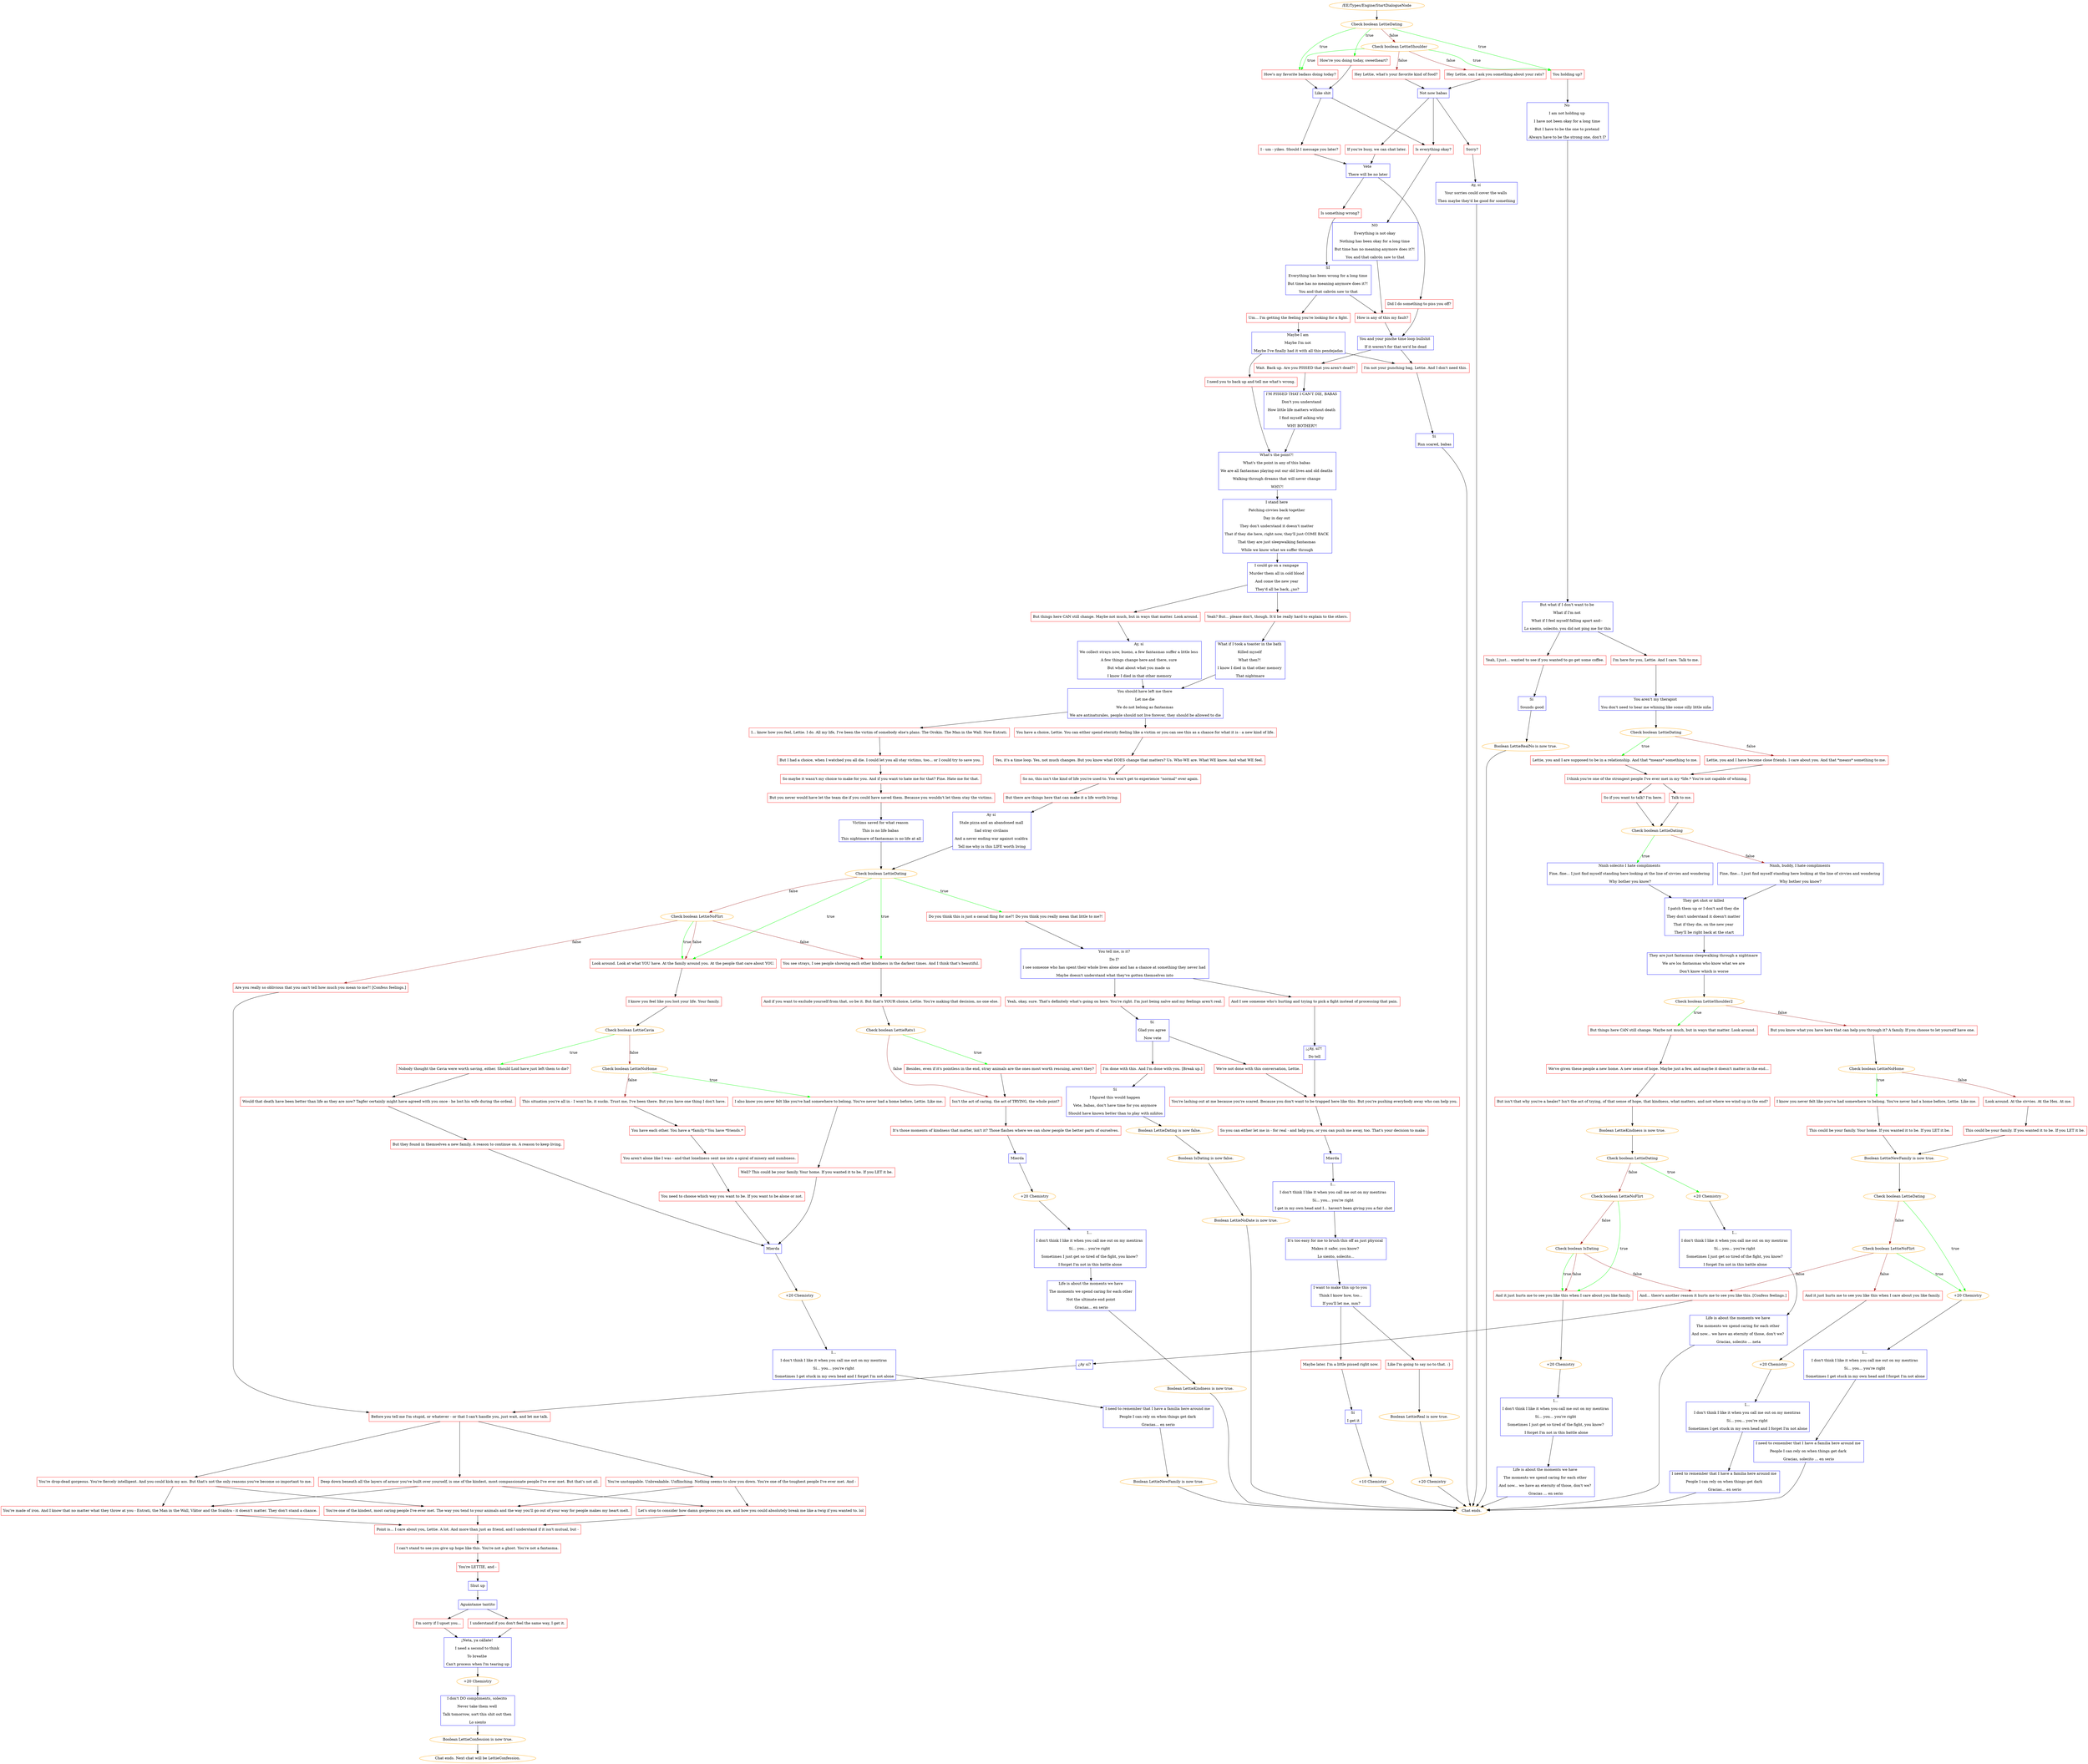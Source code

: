 digraph {
	1532 [label="/EE/Types/Engine/StartDialogueNode",color=orange];
		1532 -> 1533;
	1533 [label="Check boolean LettieDating",color=orange];
		1533 -> 1535 [label=true,color=green];
		1533 -> 1536 [label=true,color=green];
		1533 -> 1537 [label=true,color=green];
		1533 -> 1534 [label=false,color=brown];
	1535 [label="You holding up?",shape=box,color=red];
		1535 -> 1540;
	1536 [label="How're you doing today, sweetheart?",shape=box,color=red];
		1536 -> 1541;
	1537 [label="How's my favorite badass doing today?",shape=box,color=red];
		1537 -> 1541;
	1534 [label="Check boolean LettieShoulder",color=orange];
		1534 -> 1535 [label=true,color=green];
		1534 -> 1537 [label=true,color=green];
		1534 -> 1538 [label=false,color=brown];
		1534 -> 1539 [label=false,color=brown];
	1540 [label="No 
I am not holding up 
I have not been okay for a long time 
But I have to be the one to pretend 
Always have to be the strong one, don't I?",shape=box,color=blue];
		1540 -> 1543;
	1541 [label="Like shit",shape=box,color=blue];
		1541 -> 1544;
		1541 -> 1545;
	1538 [label="Hey Lettie, can I ask you something about your rats?",shape=box,color=red];
		1538 -> 1542;
	1539 [label="Hey Lettie, what's your favorite kind of food?",shape=box,color=red];
		1539 -> 1542;
	1543 [label="But what if I don't want to be 
What if I'm not 
What if I feel myself falling apart and-- 
Lo siento, solecito, you did not ping me for this",shape=box,color=blue];
		1543 -> 1552;
		1543 -> 1553;
	1544 [label="Is everything okay?",shape=box,color=red];
		1544 -> 1548;
	1545 [label="I - um - yikes. Should I message you later?",shape=box,color=red];
		1545 -> 1549;
	1542 [label="Not now babas",shape=box,color=blue];
		1542 -> 1544;
		1542 -> 1546;
		1542 -> 1547;
	1552 [label="Yeah, I just... wanted to see if you wanted to go get some coffee.",shape=box,color=red];
		1552 -> 1554;
	1553 [label="I'm here for you, Lettie. And I care. Talk to me.",shape=box,color=red];
		1553 -> 1556;
	1548 [label="NO 
Everything is not okay 
Nothing has been okay for a long time 
But time has no meaning anymore does it?! 
You and that cabrón saw to that",shape=box,color=blue];
		1548 -> 1561;
	1549 [label="Vete 
There will be no later",shape=box,color=blue];
		1549 -> 1558;
		1549 -> 1559;
	1546 [label="If you're busy, we can chat later.",shape=box,color=red];
		1546 -> 1549;
	1547 [label="Sorry?",shape=box,color=red];
		1547 -> 1550;
	1554 [label="Sí 
Sounds good",shape=box,color=blue];
		1554 -> 1555;
	1556 [label="You aren't my therapist 
You don't need to hear me whining like some silly little niña",shape=box,color=blue];
		1556 -> 1557;
	1561 [label="How is any of this my fault?",shape=box,color=red];
		1561 -> 1564;
	1558 [label="Did I do something to piss you off?",shape=box,color=red];
		1558 -> 1564;
	1559 [label="Is something wrong?",shape=box,color=red];
		1559 -> 1560;
	1550 [label="Ay, sí 
Your sorries could cover the walls 
Then maybe they'd be good for something",shape=box,color=blue];
		1550 -> "Chat ends.";
	1555 [label="Boolean LettieRealNo is now true.",color=orange];
		1555 -> "Chat ends.";
	1557 [label="Check boolean LettieDating",color=orange];
		1557 -> 1566 [label=true,color=green];
		1557 -> 1567 [label=false,color=brown];
	1564 [label="You and your pinche time loop bullshit 
If it weren't for that we'd be dead",shape=box,color=blue];
		1564 -> 1571;
		1564 -> 1572;
	1560 [label="SÍ 
Everything has been wrong for a long time 
But time has no meaning anymore does it?! 
You and that cabrón saw to that",shape=box,color=blue];
		1560 -> 1561;
		1560 -> 1562;
	"Chat ends." [color=orange];
	"Chat ends." [color=orange];
	1566 [label="Lettie, you and I are supposed to be in a relationship. And that *means* something to me.",shape=box,color=red];
		1566 -> 1568;
	1567 [label="Lettie, you and I have become close friends. I care about you. And that *means* something to me.",shape=box,color=red];
		1567 -> 1568;
	1571 [label="Wait. Back up. Are you PISSED that you aren't dead?!",shape=box,color=red];
		1571 -> 1576;
	1572 [label="I'm not your punching bag, Lettie. And I don't need this.",shape=box,color=red];
		1572 -> 1574;
	1562 [label="Um... I'm getting the feeling you're looking for a fight.",shape=box,color=red];
		1562 -> 1563;
	1568 [label="I think you're one of the strongest people I've ever met in my *life.* You're not capable of whining.",shape=box,color=red];
		1568 -> 1569;
		1568 -> 1570;
	1576 [label="I'M PISSED THAT I CAN'T DIE, BABAS 
Don't you understand 
How little life matters without death 
I find myself asking why 
WHY BOTHER?!",shape=box,color=blue];
		1576 -> 1581;
	1574 [label="Sí 
Run scared, babas",shape=box,color=blue];
		1574 -> "Chat ends.";
	1563 [label="Maybe I am 
Maybe I'm not 
Maybe I've finally had it with all this pendejadas",shape=box,color=blue];
		1563 -> 1573;
		1563 -> 1572;
	1569 [label="So if you want to talk? I'm here.",shape=box,color=red];
		1569 -> 1577;
	1570 [label="Talk to me.",shape=box,color=red];
		1570 -> 1577;
	1581 [label="What's the point?! 
What's the point in any of this babas 
We are all fantasmas playing out our old lives and old deaths 
Walking through dreams that will never change 
WHY?!",shape=box,color=blue];
		1581 -> 1582;
	"Chat ends." [color=orange];
	1573 [label="I need you to back up and tell me what's wrong.",shape=box,color=red];
		1573 -> 1581;
	1577 [label="Check boolean LettieDating",color=orange];
		1577 -> 1578 [label=true,color=green];
		1577 -> 1579 [label=false,color=brown];
	1582 [label="I stand here 
Patching civvies back together 
Day in day out 
They don't understand it doesn't matter 
That if they die here, right now, they'll just COME BACK 
That they are just sleepwalking fantasmas 
While we know what we suffer through",shape=box,color=blue];
		1582 -> 1585;
	1578 [label="Nnnh solecito I hate compliments 
Fine, fine... I just find myself standing here looking at the line of civvies and wondering 
Why bother you know?",shape=box,color=blue];
		1578 -> 1580;
	1579 [label="Nnnh, buddy, I hate compliments 
Fine, fine... I just find myself standing here looking at the line of civvies and wondering 
Why bother you know?",shape=box,color=blue];
		1579 -> 1580;
	1585 [label="I could go on a rampage 
Murder them all in cold blood 
And come the new year 
They'd all be back, ¿no?",shape=box,color=blue];
		1585 -> 1586;
		1585 -> 1587;
	1580 [label="They get shot or killed 
I patch them up or I don't and they die 
They don't understand it doesn't matter 
That if they die, on the new year 
They'll be right back at the start",shape=box,color=blue];
		1580 -> 1583;
	1586 [label="Yeah? But... please don't, though. It'd be really hard to explain to the others.",shape=box,color=red];
		1586 -> 1588;
	1587 [label="But things here CAN still change. Maybe not much, but in ways that matter. Look around.",shape=box,color=red];
		1587 -> 1589;
	1583 [label="They are just fantasmas sleepwalking through a nightmare 
We are los fantasmas who know what we are 
Don't know which is worse",shape=box,color=blue];
		1583 -> 1584;
	1588 [label="What if I took a toaster in the bath 
Killed myself 
What then?! 
I know I died in that other memory 
That nightmare",shape=box,color=blue];
		1588 -> 1590;
	1589 [label="Ay, sí 
We collect strays now, bueno, a few fantasmas suffer a little less 
A few things change here and there, sure 
But what about what you made us 
I know I died in that other memory",shape=box,color=blue];
		1589 -> 1590;
	1584 [label="Check boolean LettieShoulder2",color=orange];
		1584 -> 1593 [label=true,color=green];
		1584 -> 1591 [label=false,color=brown];
	1590 [label="You should have left me there 
Let me die 
We do not belong as fantasmas 
We are antinaturales, people should not live forever, they should be allowed to die",shape=box,color=blue];
		1590 -> 1604;
		1590 -> 1605;
	1593 [label="But things here CAN still change. Maybe not much, but in ways that matter. Look around.",shape=box,color=red];
		1593 -> 1594;
	1591 [label="But you know what you have here that can help you through it? A family. If you choose to let yourself have one.",shape=box,color=red];
		1591 -> 1592;
	1604 [label="I... know how you feel, Lettie. I do. All my life, I've been the victim of somebody else's plans. The Orokin. The Man in the Wall. Now Entrati.",shape=box,color=red];
		1604 -> 1606;
	1605 [label="You have a choice, Lettie. You can either spend eternity feeling like a victim or you can see this as a chance for what it is - a new kind of life.",shape=box,color=red];
		1605 -> 1607;
	1594 [label="We've given these people a new home. A new sense of hope. Maybe just a few, and maybe it doesn't matter in the end...",shape=box,color=red];
		1594 -> 1596;
	1592 [label="Check boolean LettieNoHome",color=orange];
		1592 -> 1597 [label=true,color=green];
		1592 -> 1598 [label=false,color=brown];
	1606 [label="But I had a choice, when I watched you all die. I could let you all stay victims, too... or I could try to save you.",shape=box,color=red];
		1606 -> 1614;
	1607 [label="Yes, it's a time loop. Yes, not much changes. But you know what DOES change that matters? Us. Who WE are. What WE know. And what WE feel.",shape=box,color=red];
		1607 -> 1615;
	1596 [label="But isn't that why you're a healer? Isn't the act of trying, of that sense of hope, that kindness, what matters, and not where we wind up in the end?",shape=box,color=red];
		1596 -> 1601;
	1597 [label="I know you never felt like you've had somewhere to belong. You've never had a home before, Lettie. Like me.",shape=box,color=red];
		1597 -> 1599;
	1598 [label="Look around. At the civvies. At the Hex. At me.",shape=box,color=red];
		1598 -> 1600;
	1614 [label="So maybe it wasn't my choice to make for you. And if you want to hate me for that? Fine. Hate me for that.",shape=box,color=red];
		1614 -> 1623;
	1615 [label="So no, this isn't the kind of life you're used to. You won't get to experience \"normal\" ever again.",shape=box,color=red];
		1615 -> 1624;
	1601 [label="Boolean LettieKindness is now true.",color=orange];
		1601 -> 1602;
	1599 [label="This could be your family. Your home. If you wanted it to be. If you LET it be.",shape=box,color=red];
		1599 -> 1603;
	1600 [label="This could be your family. If you wanted it to be. If you LET it be.",shape=box,color=red];
		1600 -> 1603;
	1623 [label="But you never would have let the team die if you could have saved them. Because you wouldn't let them stay the victims.",shape=box,color=red];
		1623 -> 1636;
	1624 [label="But there are things here that can make it a life worth living.",shape=box,color=red];
		1624 -> 1637;
	1602 [label="Check boolean LettieDating",color=orange];
		1602 -> 1610 [label=true,color=green];
		1602 -> 1612 [label=false,color=brown];
	1603 [label="Boolean LettieNewFamily is now true.",color=orange];
		1603 -> 1608;
	1636 [label="Victims saved for what reason 
This is no life babas 
This nightmare of fantasmas is no life at all",shape=box,color=blue];
		1636 -> 1639;
	1637 [label="Ay sí 
Stale pizza and an abandoned mall 
Sad stray civilians 
And a never ending war against scaldra 
Tell me why is this LIFE worth living",shape=box,color=blue];
		1637 -> 1639;
	1610 [label="+20 Chemistry",color=orange];
		1610 -> 1595;
	1612 [label="Check boolean LettieNoFlirt",color=orange];
		1612 -> 1617 [label=true,color=green];
		1612 -> 1616 [label=false,color=brown];
	1608 [label="Check boolean LettieDating",color=orange];
		1608 -> 1627 [label=true,color=green];
		1608 -> 1613 [label=false,color=brown];
	1639 [label="Check boolean LettieDating",color=orange];
		1639 -> 1640 [label=true,color=green];
		1639 -> 1641 [label=true,color=green];
		1639 -> 1643 [label=true,color=green];
		1639 -> 1642 [label=false,color=brown];
	1595 [label="I... 
I don't think I like it when you call me out on my mentiras 
Sí... you... you're right 
Sometimes I just get so tired of the fight, you know? 
I forget I'm not in this battle alone",shape=box,color=blue];
		1595 -> 1609;
	1617 [label="And it just hurts me to see you like this when I care about you like family.",shape=box,color=red];
		1617 -> 1632;
	1616 [label="Check boolean IsDating",color=orange];
		1616 -> 1617 [label=true,color=green];
		1616 -> 1617 [label=false,color=brown];
		1616 -> 1625 [label=false,color=brown];
	1627 [label="+20 Chemistry",color=orange];
		1627 -> 1626;
	1613 [label="Check boolean LettieNoFlirt",color=orange];
		1613 -> 1627 [label=true,color=green];
		1613 -> 1619 [label=false,color=brown];
		1613 -> 1625 [label=false,color=brown];
	1640 [label="Do you think this is just a casual fling for me?! Do you think you really mean that little to me?!",shape=box,color=red];
		1640 -> 1646;
	1641 [label="Look around. Look at what YOU have. At the family around you. At the people that care about YOU.",shape=box,color=red];
		1641 -> 1648;
	1643 [label="You see strays, I see people showing each other kindness in the darkest times. And I think that's beautiful.",shape=box,color=red];
		1643 -> 1652;
	1642 [label="Check boolean LettieNoFlirt",color=orange];
		1642 -> 1641 [label=true,color=green];
		1642 -> 1641 [label=false,color=brown];
		1642 -> 1643 [label=false,color=brown];
		1642 -> 1644 [label=false,color=brown];
	1609 [label="Life is about the moments we have 
The moments we spend caring for each other 
And now... we have an eternity of those, don't we? 
Gracias, solecito ... neta",shape=box,color=blue];
		1609 -> "Chat ends.";
	1632 [label="+20 Chemistry",color=orange];
		1632 -> 1618;
	1625 [label="And... there's another reason it hurts me to see you like this. [Confess feelings.]",shape=box,color=red];
		1625 -> 1638;
	1626 [label="I... 
I don't think I like it when you call me out on my mentiras 
Sí... you... you're right 
Sometimes I get stuck in my own head and I forget I'm not alone",shape=box,color=blue];
		1626 -> 1628;
	1619 [label="And it just hurts me to see you like this when I care about you like family.",shape=box,color=red];
		1619 -> 1635;
	1646 [label="You tell me, is it? 
Do I? 
I see someone who has spent their whole lives alone and has a chance at something they never had 
Maybe doesn't understand what they've gotten themselves into",shape=box,color=blue];
		1646 -> 1645;
		1646 -> 1647;
	1648 [label="I know you feel like you lost your life. Your family.",shape=box,color=red];
		1648 -> 1649;
	1652 [label="And if you want to exclude yourself from that, so be it. But that's YOUR choice, Lettie. You're making that decision, no one else.",shape=box,color=red];
		1652 -> 1653;
	1644 [label="Are you really so oblivious that you can't tell how much you mean to me?! [Confess feelings.]",shape=box,color=red];
		1644 -> 1654;
	"Chat ends." [color=orange];
	1618 [label="I... 
I don't think I like it when you call me out on my mentiras 
Sí... you... you're right 
Sometimes I just get so tired of the fight, you know? 
I forget I'm not in this battle alone",shape=box,color=blue];
		1618 -> 1630;
	1638 [label="¿Ay sí?",shape=box,color=blue];
		1638 -> 1654;
	1628 [label="I need to remember that I have a familia here around me 
People I can rely on when things get dark 
Gracias, solecito ... en serio",shape=box,color=blue];
		1628 -> "Chat ends.";
	1635 [label="+20 Chemistry",color=orange];
		1635 -> 1620;
	1645 [label="Yeah, okay, sure. That's definitely what's going on here. You're right. I'm just being naïve and my feelings aren't real.",shape=box,color=red];
		1645 -> 1651;
	1647 [label="And I see someone who's hurting and trying to pick a fight instead of processing that pain.",shape=box,color=red];
		1647 -> 1655;
	1649 [label="Check boolean LettieCavia",color=orange];
		1649 -> 1656 [label=true,color=green];
		1649 -> 1650 [label=false,color=brown];
	1653 [label="Check boolean LettieRats1",color=orange];
		1653 -> 1659 [label=true,color=green];
		1653 -> 1660 [label=false,color=brown];
	1654 [label="Before you tell me I'm stupid, or whatever - or that I can't handle you, just wait, and let me talk.",shape=box,color=red];
		1654 -> 1701;
		1654 -> 1702;
		1654 -> 1703;
	1630 [label="Life is about the moments we have 
The moments we spend caring for each other 
And now... we have an eternity of those, don't we? 
Gracias ... en serio",shape=box,color=blue];
		1630 -> "Chat ends.";
	"Chat ends." [color=orange];
	1620 [label="I... 
I don't think I like it when you call me out on my mentiras 
Sí... you... you're right 
Sometimes I get stuck in my own head and I forget I'm not alone",shape=box,color=blue];
		1620 -> 1633;
	1651 [label="Sí 
Glad you agree 
Now vete",shape=box,color=blue];
		1651 -> 1661;
		1651 -> 1662;
	1655 [label="¡¿Ay, sí?! 
Do tell",shape=box,color=blue];
		1655 -> 1668;
	1656 [label="Nobody thought the Cavia were worth saving, either. Should Loid have just left them to die?",shape=box,color=red];
		1656 -> 1682;
	1650 [label="Check boolean LettieNoHome",color=orange];
		1650 -> 1657 [label=true,color=green];
		1650 -> 1658 [label=false,color=brown];
	1659 [label="Besides, even if it's pointless in the end, stray animals are the ones most worth rescuing, aren't they?",shape=box,color=red];
		1659 -> 1660;
	1660 [label="Isn't the act of caring, the act of TRYING, the whole point?",shape=box,color=red];
		1660 -> 1694;
	1701 [label="You're drop-dead gorgeous. You're fiercely intelligent. And you could kick my ass. But that's not the only reasons you've become so important to me.",shape=box,color=red];
		1701 -> 1705;
		1701 -> 1706;
	1702 [label="Deep down beneath all the layers of armor you've built over yourself, is one of the kindest, most compassionate people I've ever met. But that's not all.",shape=box,color=red];
		1702 -> 1704;
		1702 -> 1706;
	1703 [label="You're unstoppable. Unbreakable. Unflinching. Nothing seems to slow you down. You're one of the toughest people I've ever met. And -",shape=box,color=red];
		1703 -> 1704;
		1703 -> 1705;
	"Chat ends." [color=orange];
	1633 [label="I need to remember that I have a familia here around me 
People I can rely on when things get dark 
Gracias... en serio",shape=box,color=blue];
		1633 -> "Chat ends.";
	1661 [label="We're not done with this conversation, Lettie.",shape=box,color=red];
		1661 -> 1668;
	1662 [label="I'm done with this. And I'm done with you. [Break up.]",shape=box,color=red];
		1662 -> 1663;
	1668 [label="You're lashing out at me because you're scared. Because you don't want to be trapped here like this. But you're pushing everybody away who can help you.",shape=box,color=red];
		1668 -> 1670;
	1682 [label="Would that death have been better than life as they are now? Tagfer certainly might have agreed with you once - he lost his wife during the ordeal.",shape=box,color=red];
		1682 -> 1685;
	1657 [label="I also know you never felt like you've had somewhere to belong. You've never had a home before, Lettie. Like me.",shape=box,color=red];
		1657 -> 1683;
	1658 [label="This situation you're all in - I won't lie, it sucks. Trust me, I've been there. But you have one thing I don't have.",shape=box,color=red];
		1658 -> 1684;
	1694 [label="It's those moments of kindness that matter, isn't it? Those flashes where we can show people the better parts of ourselves.",shape=box,color=red];
		1694 -> 1695;
	1705 [label="You're one of the kindest, most caring people I've ever met. The way you tend to your animals and the way you'll go out of your way for people makes my heart melt.",shape=box,color=red];
		1705 -> 1707;
	1706 [label="You're made of iron. And I know that no matter what they throw at you - Entrati, the Man in the Wall, Viktor and the Scaldra - it doesn't matter. They don't stand a chance.",shape=box,color=red];
		1706 -> 1707;
	1704 [label="Let's stop to consider how damn gorgeous you are, and how you could absolutely break me like a twig if you wanted to. lol",shape=box,color=red];
		1704 -> 1707;
	"Chat ends." [color=orange];
	1663 [label="Sí 
I figured this would happen 
Vete, babas, don't have time for you anymore 
Should have known better than to play with niñitos",shape=box,color=blue];
		1663 -> 1664;
	1670 [label="So you can either let me in - for real - and help you, or you can push me away, too. That's your decision to make.",shape=box,color=red];
		1670 -> 1669;
	1685 [label="But they found in themselves a new family. A reason to continue on. A reason to keep living.",shape=box,color=red];
		1685 -> 1688;
	1683 [label="Well? This could be your family. Your home. If you wanted it to be. If you LET it be.",shape=box,color=red];
		1683 -> 1688;
	1684 [label="You have each other. You have a *family.* You have *friends.*",shape=box,color=red];
		1684 -> 1686;
	1695 [label="Mierda",shape=box,color=blue];
		1695 -> 1698;
	1707 [label="Point is... I care about you, Lettie. A lot. And more than just as friend, and I understand if it isn't mutual, but -",shape=box,color=red];
		1707 -> 1709;
	1664 [label="Boolean LettieDating is now false.",color=orange];
		1664 -> 1665;
	1669 [label="Mierda",shape=box,color=blue];
		1669 -> 1671;
	1688 [label="Mierda",shape=box,color=blue];
		1688 -> 1692;
	1686 [label="You aren't alone like I was - and that loneliness sent me into a spiral of misery and numbness.",shape=box,color=red];
		1686 -> 1687;
	1698 [label="+20 Chemistry",color=orange];
		1698 -> 1699;
	1709 [label="I can't stand to see you give up hope like this. You're not a ghost. You're not a fantasma.",shape=box,color=red];
		1709 -> 1710;
	1665 [label="Boolean IsDating is now false.",color=orange];
		1665 -> 1666;
	1671 [label="I... 
I don't think I like it when you call me out on my mentiras 
Sí... you... you're right 
I get in my own head and I... haven't been giving you a fair shot",shape=box,color=blue];
		1671 -> 1672;
	1692 [label="+20 Chemistry",color=orange];
		1692 -> 1689;
	1687 [label="You need to choose which way you want to be. If you want to be alone or not.",shape=box,color=red];
		1687 -> 1688;
	1699 [label="I... 
I don't think I like it when you call me out on my mentiras 
Sí... you... you're right 
Sometimes I just get so tired of the fight, you know? 
I forget I'm not in this battle alone",shape=box,color=blue];
		1699 -> 1696;
	1710 [label="You're LETTIE, and -",shape=box,color=red];
		1710 -> 1708;
	1666 [label="Boolean LettieNoDate is now true.",color=orange];
		1666 -> "Chat ends.";
	1672 [label="It's too easy for me to brush this off as just physical 
Makes it safer, you know? 
Lo siento, solecito...",shape=box,color=blue];
		1672 -> 1673;
	1689 [label="I... 
I don't think I like it when you call me out on my mentiras 
Sí... you... you're right 
Sometimes I get stuck in my own head and I forget I'm not alone",shape=box,color=blue];
		1689 -> 1690;
	1696 [label="Life is about the moments we have 
The moments we spend caring for each other 
Not the ultimate end point 
Gracias... en serio",shape=box,color=blue];
		1696 -> 1697;
	1708 [label="Shut up",shape=box,color=blue];
		1708 -> 1711;
	"Chat ends." [color=orange];
	1673 [label="I want to make this up to you 
 Think I know how, too... 
 If you'll let me, mm?",shape=box,color=blue];
		1673 -> 1674;
		1673 -> 1675;
	1690 [label="I need to remember that I have a familia here around me 
People I can rely on when things get dark 
Gracias... en serio",shape=box,color=blue];
		1690 -> 1691;
	1697 [label="Boolean LettieKindness is now true.",color=orange];
		1697 -> "Chat ends.";
	1711 [label="Aguántame tantito",shape=box,color=blue];
		1711 -> 1712;
		1711 -> 1713;
	1674 [label="Maybe later. I'm a little pissed right now.",shape=box,color=red];
		1674 -> 1676;
	1675 [label="Like I'm going to say no to that. :}",shape=box,color=red];
		1675 -> 1677;
	1691 [label="Boolean LettieNewFamily is now true.",color=orange];
		1691 -> "Chat ends.";
	"Chat ends." [color=orange];
	1712 [label="I'm sorry if I upset you...",shape=box,color=red];
		1712 -> 1714;
	1713 [label="I understand if you don't feel the same way, I get it.",shape=box,color=red];
		1713 -> 1714;
	1676 [label="Sí 
I get it",shape=box,color=blue];
		1676 -> 1678;
	1677 [label="Boolean LettieReal is now true.",color=orange];
		1677 -> 1679;
	"Chat ends." [color=orange];
	1714 [label="¡Neta, ya cállate! 
I need a second to think 
To breathe 
Can't process when I'm tearing up",shape=box,color=blue];
		1714 -> 1718;
	1678 [label="+10 Chemistry",color=orange];
		1678 -> "Chat ends.";
	1679 [label="+20 Chemistry",color=orange];
		1679 -> "Chat ends.";
	1718 [label="+20 Chemistry",color=orange];
		1718 -> 1715;
	"Chat ends." [color=orange];
	"Chat ends." [color=orange];
	1715 [label="I don't DO compliments, solecito 
Never take them well 
Talk tomorrow, sort this shit out then 
Lo siento",shape=box,color=blue];
		1715 -> 1716;
	1716 [label="Boolean LettieConfession is now true.",color=orange];
		1716 -> "Chat ends. Next chat will be LettieConfession.";
	"Chat ends. Next chat will be LettieConfession." [color=orange];
}
